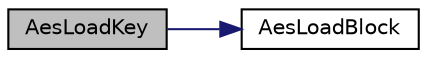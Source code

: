 digraph "AesLoadKey"
{
  edge [fontname="Helvetica",fontsize="10",labelfontname="Helvetica",labelfontsize="10"];
  node [fontname="Helvetica",fontsize="10",shape=record];
  rankdir="LR";
  Node1 [label="AesLoadKey",height=0.2,width=0.4,color="black", fillcolor="grey75", style="filled" fontcolor="black"];
  Node1 -> Node2 [color="midnightblue",fontsize="10",style="solid",fontname="Helvetica"];
  Node2 [label="AesLoadBlock",height=0.2,width=0.4,color="black", fillcolor="white", style="filled",URL="$_c_c2540_e_b_2hal__aes_8c.html#abf0522222b25dab89cae07d24c34fc85"];
}
